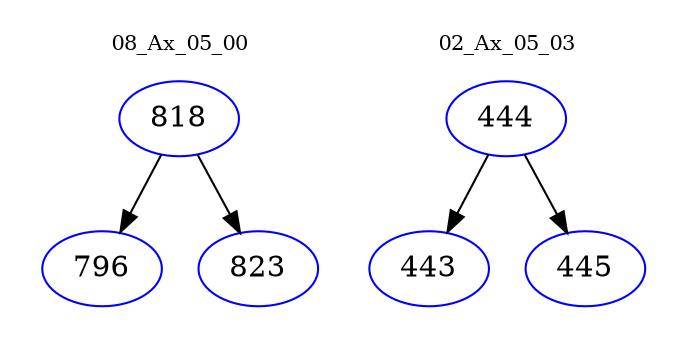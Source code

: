 digraph{
subgraph cluster_0 {
color = white
label = "08_Ax_05_00";
fontsize=10;
T0_818 [label="818", color="blue"]
T0_818 -> T0_796 [color="black"]
T0_796 [label="796", color="blue"]
T0_818 -> T0_823 [color="black"]
T0_823 [label="823", color="blue"]
}
subgraph cluster_1 {
color = white
label = "02_Ax_05_03";
fontsize=10;
T1_444 [label="444", color="blue"]
T1_444 -> T1_443 [color="black"]
T1_443 [label="443", color="blue"]
T1_444 -> T1_445 [color="black"]
T1_445 [label="445", color="blue"]
}
}

